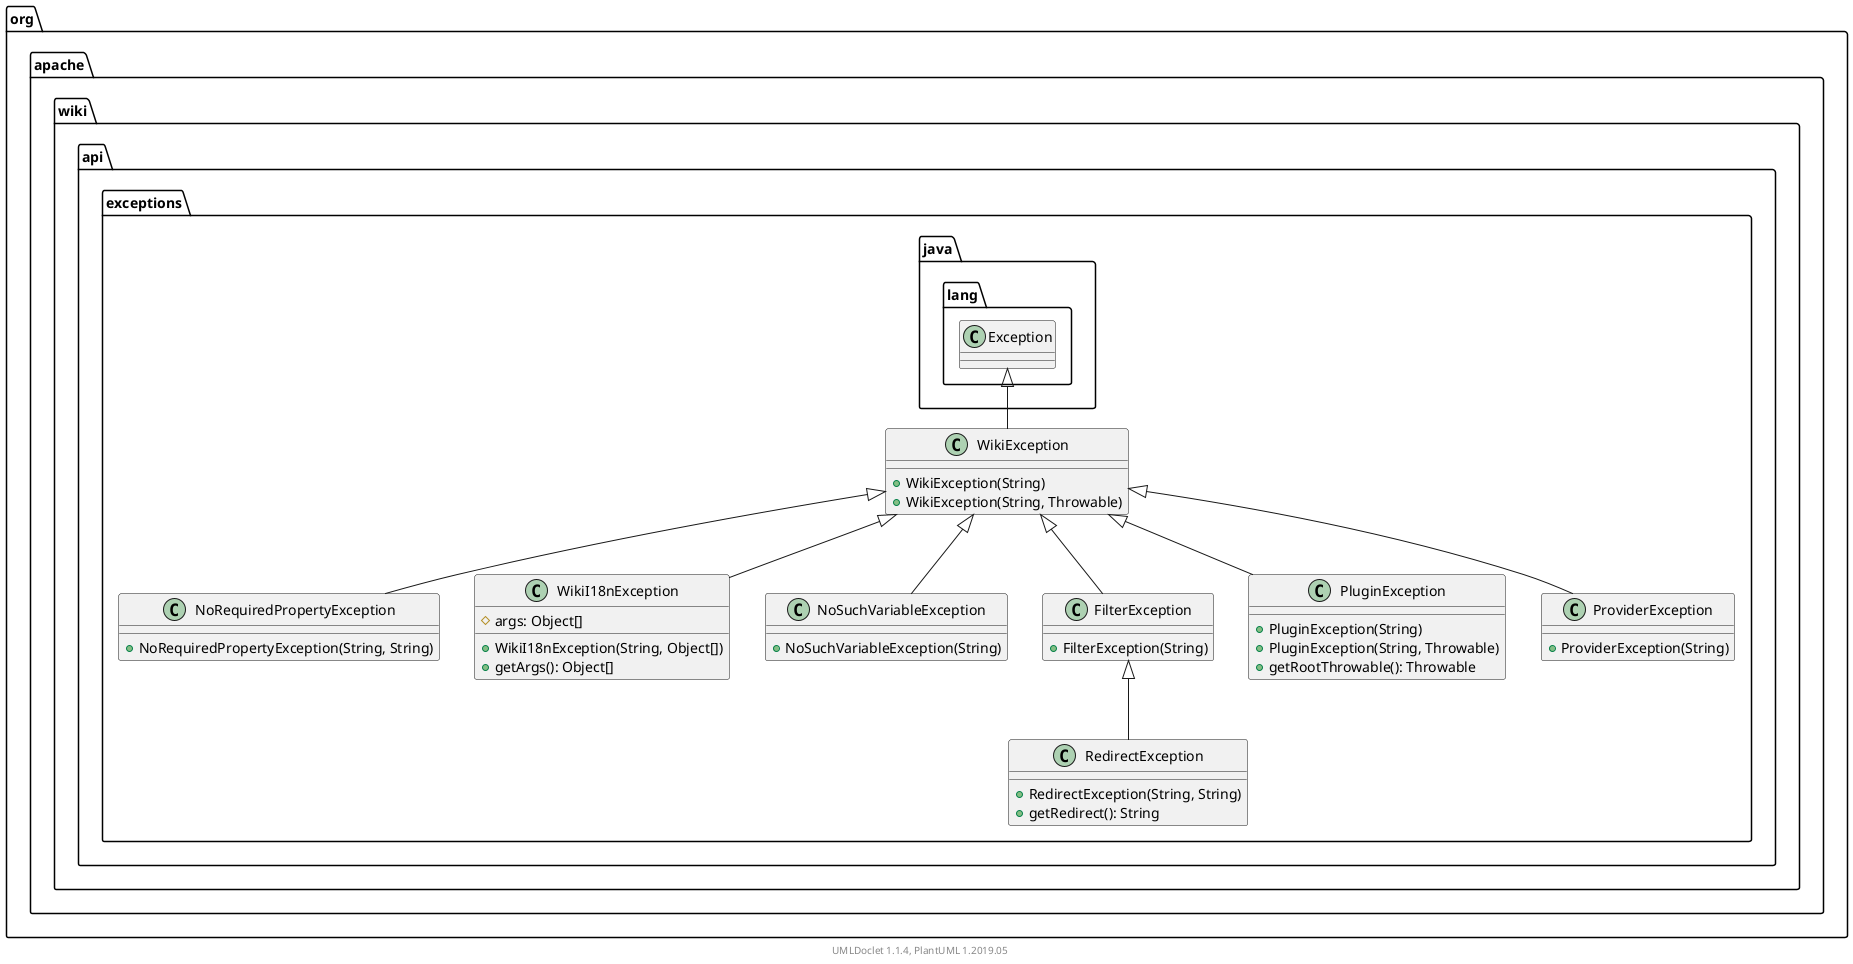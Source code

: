 @startuml

    namespace org.apache.wiki.api.exceptions {

        class NoRequiredPropertyException [[NoRequiredPropertyException.html]] {
            +NoRequiredPropertyException(String, String)
        }

        class WikiI18nException [[WikiI18nException.html]] {
            #args: Object[]
            +WikiI18nException(String, Object[])
            +getArgs(): Object[]
        }

        class RedirectException [[RedirectException.html]] {
            +RedirectException(String, String)
            +getRedirect(): String
        }

        class NoSuchVariableException [[NoSuchVariableException.html]] {
            +NoSuchVariableException(String)
        }

        class FilterException [[FilterException.html]] {
            +FilterException(String)
        }

        class PluginException [[PluginException.html]] {
            +PluginException(String)
            +PluginException(String, Throwable)
            +getRootThrowable(): Throwable
        }

        class WikiException [[WikiException.html]] {
            +WikiException(String)
            +WikiException(String, Throwable)
        }

        class ProviderException [[ProviderException.html]] {
            +ProviderException(String)
        }

        WikiException <|-- NoRequiredPropertyException

        WikiException <|-- WikiI18nException

        FilterException <|-- RedirectException

        WikiException <|-- NoSuchVariableException

        WikiException <|-- FilterException

        WikiException <|-- PluginException

        class java.lang.Exception
        java.lang.Exception <|-- WikiException

        WikiException <|-- ProviderException

    }


    center footer UMLDoclet 1.1.4, PlantUML 1.2019.05
@enduml
